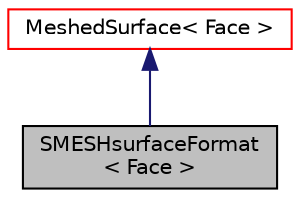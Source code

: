 digraph "SMESHsurfaceFormat&lt; Face &gt;"
{
  bgcolor="transparent";
  edge [fontname="Helvetica",fontsize="10",labelfontname="Helvetica",labelfontsize="10"];
  node [fontname="Helvetica",fontsize="10",shape=record];
  Node1 [label="SMESHsurfaceFormat\l\< Face \>",height=0.2,width=0.4,color="black", fillcolor="grey75", style="filled", fontcolor="black"];
  Node2 -> Node1 [dir="back",color="midnightblue",fontsize="10",style="solid",fontname="Helvetica"];
  Node2 [label="MeshedSurface\< Face \>",height=0.2,width=0.4,color="red",URL="$a01464.html",tooltip="A surface geometry mesh with zone information, not to be confused with the similarly named surfaceMes..."];
}
